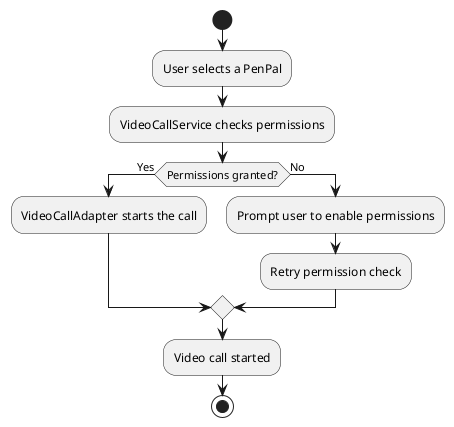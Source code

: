 @startuml
'https://plantuml.com/activity-diagram-beta

start
:User selects a PenPal;
:VideoCallService checks permissions;
if (Permissions granted?) then (Yes)
  :VideoCallAdapter starts the call;
else (No)
  :Prompt user to enable permissions;
  :Retry permission check;
endif
:Video call started;
stop

@enduml
